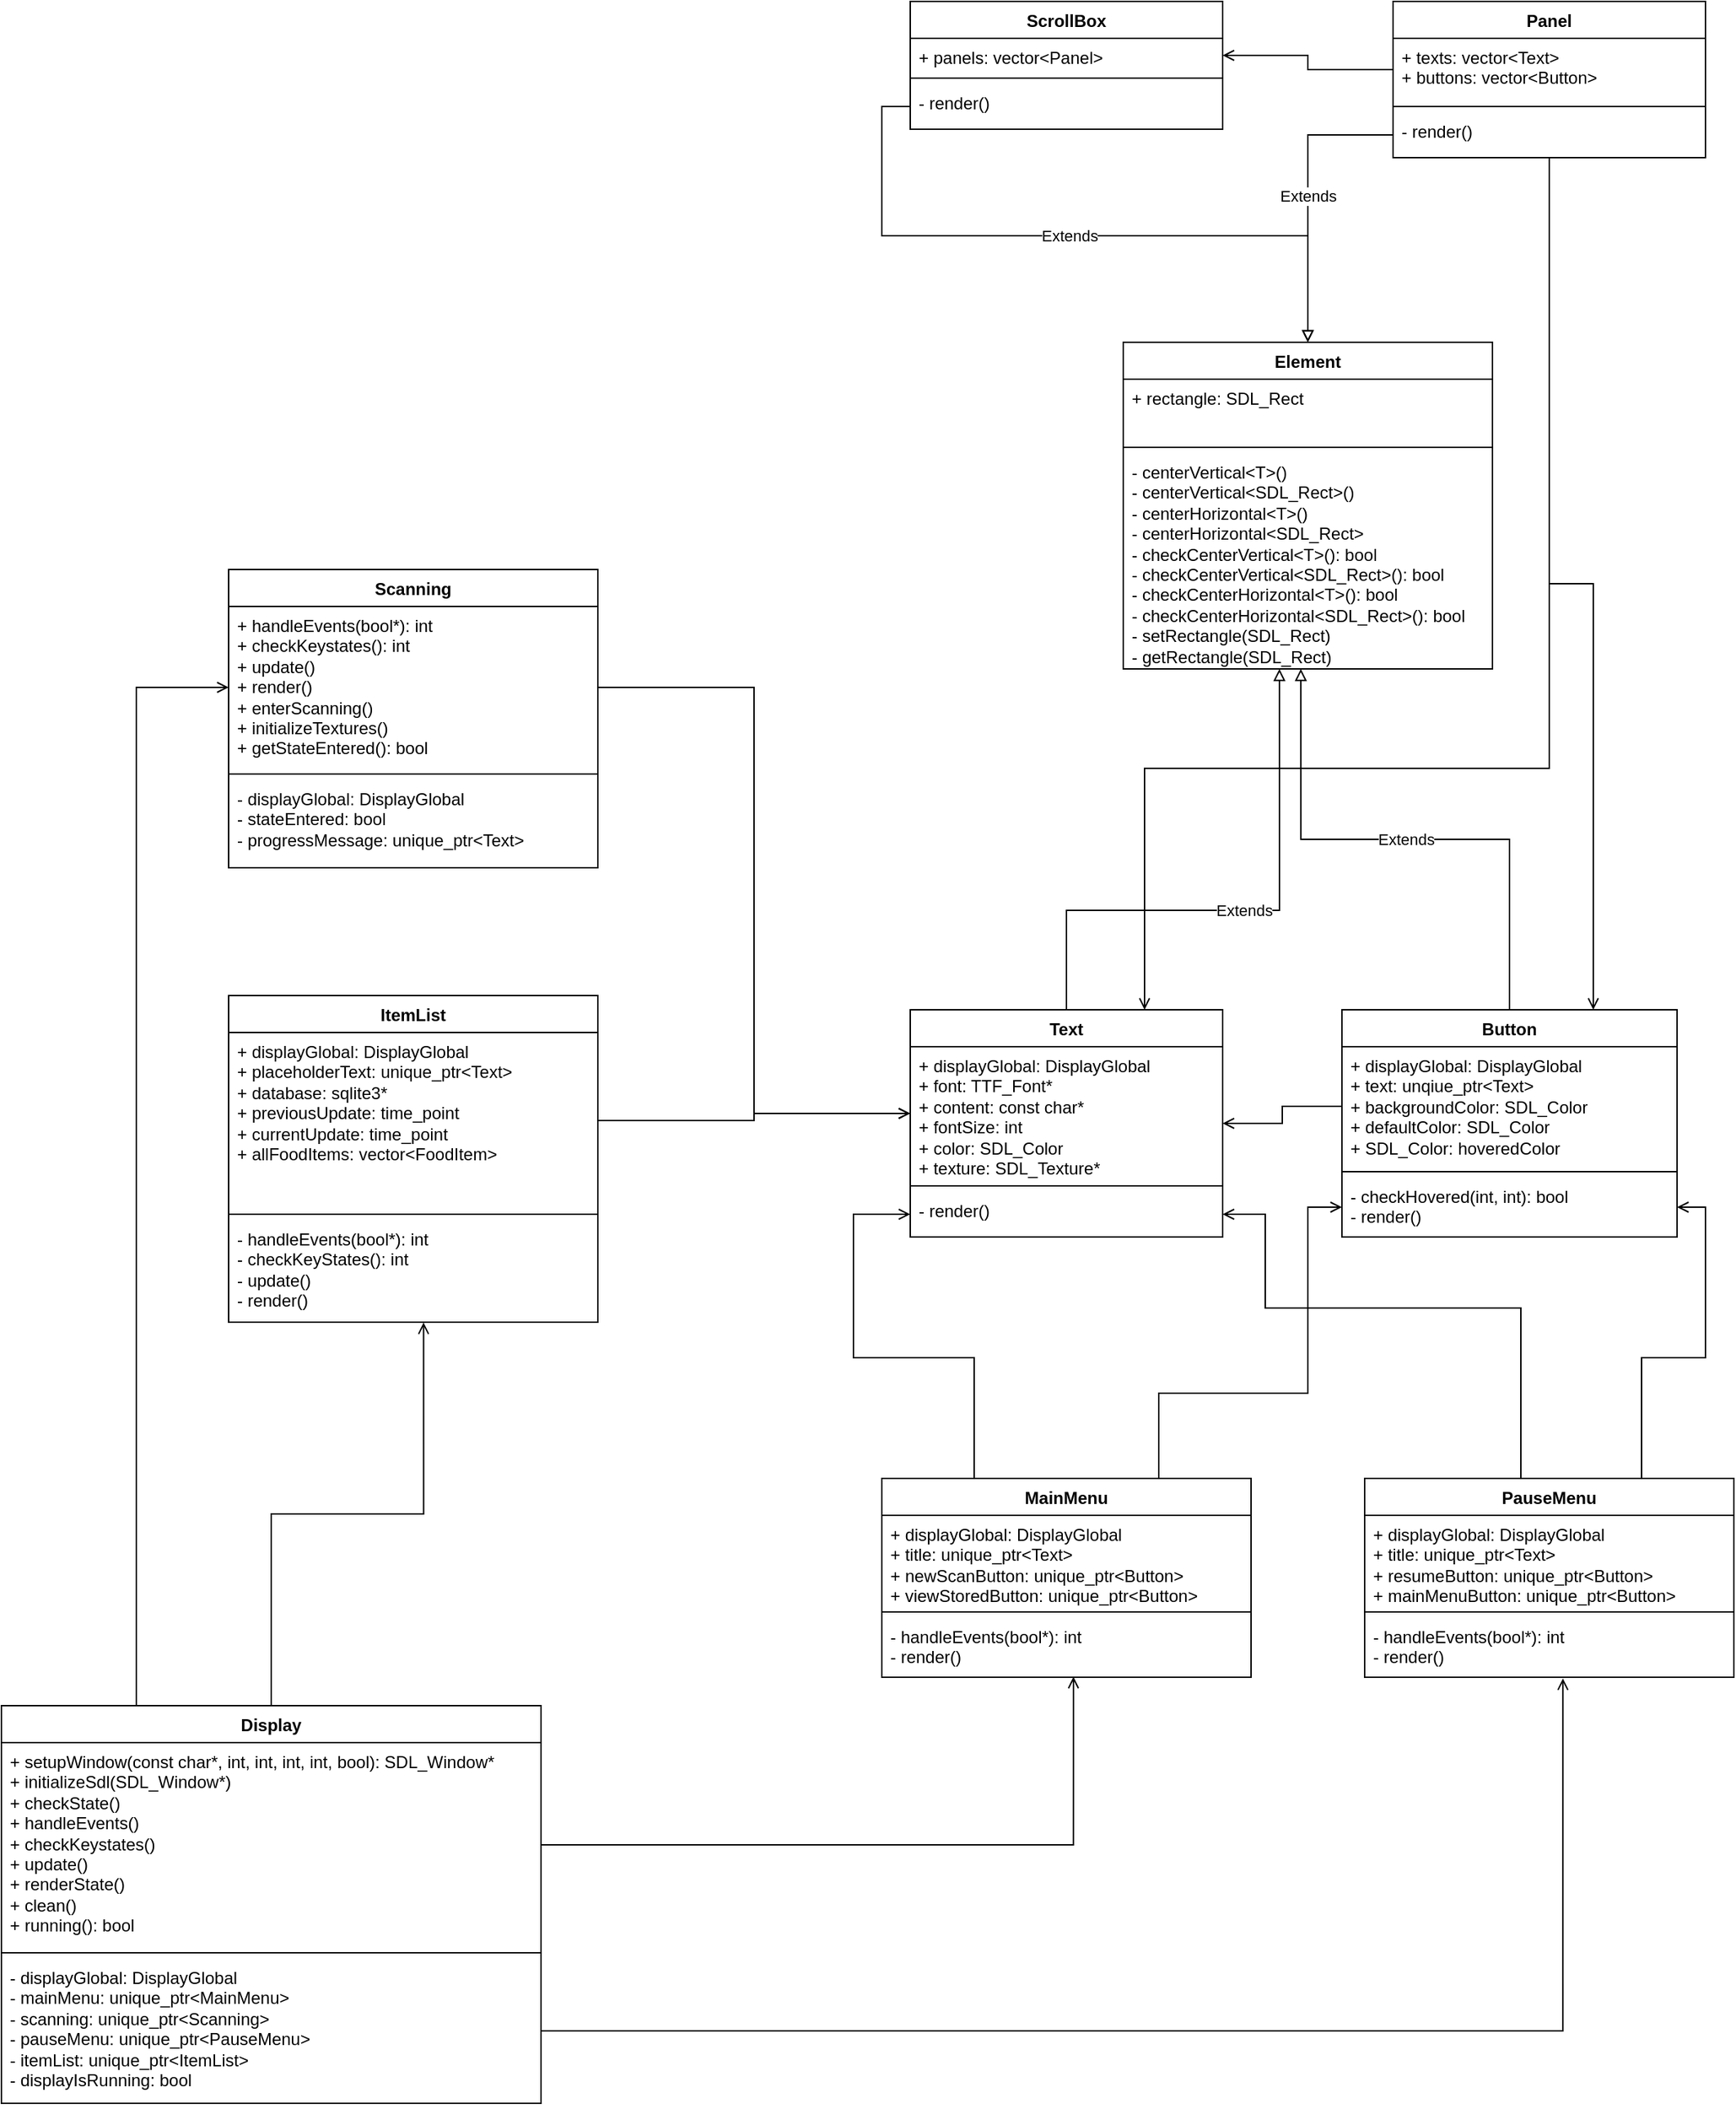 <mxfile version="26.0.10">
  <diagram id="C5RBs43oDa-KdzZeNtuy" name="Page-1">
    <mxGraphModel dx="2514" dy="2088" grid="1" gridSize="10" guides="1" tooltips="1" connect="1" arrows="1" fold="1" page="1" pageScale="1" pageWidth="827" pageHeight="1169" math="0" shadow="0">
      <root>
        <mxCell id="WIyWlLk6GJQsqaUBKTNV-0" />
        <mxCell id="WIyWlLk6GJQsqaUBKTNV-1" parent="WIyWlLk6GJQsqaUBKTNV-0" />
        <mxCell id="9cJeoDoXLfbDEEZ6jCeZ-1" value="Element" style="swimlane;fontStyle=1;align=center;verticalAlign=top;childLayout=stackLayout;horizontal=1;startSize=26;horizontalStack=0;resizeParent=1;resizeParentMax=0;resizeLast=0;collapsible=1;marginBottom=0;whiteSpace=wrap;html=1;" parent="WIyWlLk6GJQsqaUBKTNV-1" vertex="1">
          <mxGeometry x="260" y="-90" width="260" height="230" as="geometry" />
        </mxCell>
        <mxCell id="9cJeoDoXLfbDEEZ6jCeZ-2" value="&lt;div&gt;+ rectangle: SDL_Rect&lt;/div&gt;" style="text;strokeColor=none;fillColor=none;align=left;verticalAlign=top;spacingLeft=4;spacingRight=4;overflow=hidden;rotatable=0;points=[[0,0.5],[1,0.5]];portConstraint=eastwest;whiteSpace=wrap;html=1;" parent="9cJeoDoXLfbDEEZ6jCeZ-1" vertex="1">
          <mxGeometry y="26" width="260" height="44" as="geometry" />
        </mxCell>
        <mxCell id="9cJeoDoXLfbDEEZ6jCeZ-3" value="" style="line;strokeWidth=1;fillColor=none;align=left;verticalAlign=middle;spacingTop=-1;spacingLeft=3;spacingRight=3;rotatable=0;labelPosition=right;points=[];portConstraint=eastwest;strokeColor=inherit;" parent="9cJeoDoXLfbDEEZ6jCeZ-1" vertex="1">
          <mxGeometry y="70" width="260" height="8" as="geometry" />
        </mxCell>
        <mxCell id="9cJeoDoXLfbDEEZ6jCeZ-4" value="&lt;div&gt;- centerVertical&amp;lt;T&amp;gt;()&lt;/div&gt;&lt;div&gt;- centerVertical&amp;lt;SDL_Rect&amp;gt;()&lt;br&gt;&lt;/div&gt;&lt;div&gt;- centerHorizontal&amp;lt;T&amp;gt;()&lt;/div&gt;&lt;div&gt;- centerHorizontal&amp;lt;SDL_Rect&amp;gt;&lt;/div&gt;&lt;div&gt;&lt;div&gt;- checkCenterVertical&amp;lt;T&amp;gt;(): bool&lt;br&gt;&lt;/div&gt;&lt;div&gt;- checkCenterVertical&amp;lt;SDL_Rect&amp;gt;(): bool&lt;br&gt;&lt;/div&gt;&lt;div&gt;- checkCenterHorizontal&amp;lt;T&amp;gt;(): bool&lt;br&gt;&lt;/div&gt;&lt;div&gt;- checkCenterHorizontal&amp;lt;SDL_Rect&amp;gt;(): bool&lt;br&gt;&lt;/div&gt;&lt;/div&gt;&lt;div&gt;- setRectangle(SDL_Rect)&lt;/div&gt;&lt;div&gt;- getRectangle(SDL_Rect) &lt;br&gt;&lt;/div&gt;&lt;div&gt;&lt;br&gt;&lt;/div&gt;" style="text;strokeColor=none;fillColor=none;align=left;verticalAlign=top;spacingLeft=4;spacingRight=4;overflow=hidden;rotatable=0;points=[[0,0.5],[1,0.5]];portConstraint=eastwest;whiteSpace=wrap;html=1;" parent="9cJeoDoXLfbDEEZ6jCeZ-1" vertex="1">
          <mxGeometry y="78" width="260" height="152" as="geometry" />
        </mxCell>
        <mxCell id="9cJeoDoXLfbDEEZ6jCeZ-5" value="Text" style="swimlane;fontStyle=1;align=center;verticalAlign=top;childLayout=stackLayout;horizontal=1;startSize=26;horizontalStack=0;resizeParent=1;resizeParentMax=0;resizeLast=0;collapsible=1;marginBottom=0;whiteSpace=wrap;html=1;" parent="WIyWlLk6GJQsqaUBKTNV-1" vertex="1">
          <mxGeometry x="110" y="380" width="220" height="160" as="geometry" />
        </mxCell>
        <mxCell id="9cJeoDoXLfbDEEZ6jCeZ-6" value="&lt;div&gt;+ displayGlobal: DisplayGlobal&lt;br&gt;&lt;/div&gt;&lt;div&gt;+ font: TTF_Font*&lt;/div&gt;&lt;div&gt;+ content: const char*&lt;/div&gt;&lt;div&gt;+ fontSize: int&lt;/div&gt;&lt;div&gt;+ color: SDL_Color&lt;/div&gt;&lt;div&gt;+ texture: SDL_Texture*&lt;/div&gt;&lt;div&gt;&lt;br&gt;&lt;/div&gt;" style="text;strokeColor=none;fillColor=none;align=left;verticalAlign=top;spacingLeft=4;spacingRight=4;overflow=hidden;rotatable=0;points=[[0,0.5],[1,0.5]];portConstraint=eastwest;whiteSpace=wrap;html=1;" parent="9cJeoDoXLfbDEEZ6jCeZ-5" vertex="1">
          <mxGeometry y="26" width="220" height="94" as="geometry" />
        </mxCell>
        <mxCell id="9cJeoDoXLfbDEEZ6jCeZ-7" value="" style="line;strokeWidth=1;fillColor=none;align=left;verticalAlign=middle;spacingTop=-1;spacingLeft=3;spacingRight=3;rotatable=0;labelPosition=right;points=[];portConstraint=eastwest;strokeColor=inherit;" parent="9cJeoDoXLfbDEEZ6jCeZ-5" vertex="1">
          <mxGeometry y="120" width="220" height="8" as="geometry" />
        </mxCell>
        <mxCell id="9cJeoDoXLfbDEEZ6jCeZ-8" value="- render()" style="text;strokeColor=none;fillColor=none;align=left;verticalAlign=top;spacingLeft=4;spacingRight=4;overflow=hidden;rotatable=0;points=[[0,0.5],[1,0.5]];portConstraint=eastwest;whiteSpace=wrap;html=1;" parent="9cJeoDoXLfbDEEZ6jCeZ-5" vertex="1">
          <mxGeometry y="128" width="220" height="32" as="geometry" />
        </mxCell>
        <mxCell id="9cJeoDoXLfbDEEZ6jCeZ-13" value="Button" style="swimlane;fontStyle=1;align=center;verticalAlign=top;childLayout=stackLayout;horizontal=1;startSize=26;horizontalStack=0;resizeParent=1;resizeParentMax=0;resizeLast=0;collapsible=1;marginBottom=0;whiteSpace=wrap;html=1;" parent="WIyWlLk6GJQsqaUBKTNV-1" vertex="1">
          <mxGeometry x="414" y="380" width="236" height="160" as="geometry" />
        </mxCell>
        <mxCell id="9cJeoDoXLfbDEEZ6jCeZ-14" value="&lt;div&gt;+ displayGlobal: DisplayGlobal&lt;/div&gt;&lt;div&gt;+ text: unqiue_ptr&amp;lt;Text&amp;gt;&lt;/div&gt;&lt;div&gt;+ backgroundColor: SDL_Color&lt;/div&gt;&lt;div&gt;+ defaultColor: SDL_Color&lt;/div&gt;&lt;div&gt;+ SDL_Color: hoveredColor&lt;br&gt;&lt;/div&gt;" style="text;strokeColor=none;fillColor=none;align=left;verticalAlign=top;spacingLeft=4;spacingRight=4;overflow=hidden;rotatable=0;points=[[0,0.5],[1,0.5]];portConstraint=eastwest;whiteSpace=wrap;html=1;" parent="9cJeoDoXLfbDEEZ6jCeZ-13" vertex="1">
          <mxGeometry y="26" width="236" height="84" as="geometry" />
        </mxCell>
        <mxCell id="9cJeoDoXLfbDEEZ6jCeZ-15" value="" style="line;strokeWidth=1;fillColor=none;align=left;verticalAlign=middle;spacingTop=-1;spacingLeft=3;spacingRight=3;rotatable=0;labelPosition=right;points=[];portConstraint=eastwest;strokeColor=inherit;" parent="9cJeoDoXLfbDEEZ6jCeZ-13" vertex="1">
          <mxGeometry y="110" width="236" height="8" as="geometry" />
        </mxCell>
        <mxCell id="9cJeoDoXLfbDEEZ6jCeZ-16" value="&lt;div&gt;- checkHovered(int, int): bool&lt;/div&gt;&lt;div&gt;- render()&lt;br&gt;&lt;/div&gt;" style="text;strokeColor=none;fillColor=none;align=left;verticalAlign=top;spacingLeft=4;spacingRight=4;overflow=hidden;rotatable=0;points=[[0,0.5],[1,0.5]];portConstraint=eastwest;whiteSpace=wrap;html=1;" parent="9cJeoDoXLfbDEEZ6jCeZ-13" vertex="1">
          <mxGeometry y="118" width="236" height="42" as="geometry" />
        </mxCell>
        <mxCell id="GMR2QPrFjK9Ofn-HSKy0-19" style="edgeStyle=orthogonalEdgeStyle;rounded=0;orthogonalLoop=1;jettySize=auto;html=1;exitX=0.25;exitY=0;exitDx=0;exitDy=0;entryX=0;entryY=0.5;entryDx=0;entryDy=0;endArrow=open;endFill=0;" edge="1" parent="WIyWlLk6GJQsqaUBKTNV-1" source="9cJeoDoXLfbDEEZ6jCeZ-27" target="9cJeoDoXLfbDEEZ6jCeZ-8">
          <mxGeometry relative="1" as="geometry" />
        </mxCell>
        <mxCell id="GMR2QPrFjK9Ofn-HSKy0-20" style="edgeStyle=orthogonalEdgeStyle;rounded=0;orthogonalLoop=1;jettySize=auto;html=1;exitX=0.75;exitY=0;exitDx=0;exitDy=0;entryX=0;entryY=0.5;entryDx=0;entryDy=0;endArrow=open;endFill=0;" edge="1" parent="WIyWlLk6GJQsqaUBKTNV-1" source="9cJeoDoXLfbDEEZ6jCeZ-27" target="9cJeoDoXLfbDEEZ6jCeZ-16">
          <mxGeometry relative="1" as="geometry">
            <Array as="points">
              <mxPoint x="285" y="650" />
              <mxPoint x="390" y="650" />
              <mxPoint x="390" y="519" />
            </Array>
          </mxGeometry>
        </mxCell>
        <mxCell id="9cJeoDoXLfbDEEZ6jCeZ-27" value="MainMenu" style="swimlane;fontStyle=1;align=center;verticalAlign=top;childLayout=stackLayout;horizontal=1;startSize=26;horizontalStack=0;resizeParent=1;resizeParentMax=0;resizeLast=0;collapsible=1;marginBottom=0;whiteSpace=wrap;html=1;" parent="WIyWlLk6GJQsqaUBKTNV-1" vertex="1">
          <mxGeometry x="90" y="710" width="260" height="140" as="geometry" />
        </mxCell>
        <mxCell id="9cJeoDoXLfbDEEZ6jCeZ-28" value="&lt;div&gt;+ displayGlobal: DisplayGlobal&lt;/div&gt;&lt;div&gt;+ title: unique_ptr&amp;lt;Text&amp;gt;&lt;/div&gt;&lt;div&gt;+ newScanButton: unique_ptr&amp;lt;Button&amp;gt;&lt;/div&gt;&lt;div&gt;+ viewStoredButton: unique_ptr&amp;lt;Button&amp;gt;&lt;br&gt;&lt;/div&gt;" style="text;strokeColor=none;fillColor=none;align=left;verticalAlign=top;spacingLeft=4;spacingRight=4;overflow=hidden;rotatable=0;points=[[0,0.5],[1,0.5]];portConstraint=eastwest;whiteSpace=wrap;html=1;" parent="9cJeoDoXLfbDEEZ6jCeZ-27" vertex="1">
          <mxGeometry y="26" width="260" height="64" as="geometry" />
        </mxCell>
        <mxCell id="9cJeoDoXLfbDEEZ6jCeZ-29" value="" style="line;strokeWidth=1;fillColor=none;align=left;verticalAlign=middle;spacingTop=-1;spacingLeft=3;spacingRight=3;rotatable=0;labelPosition=right;points=[];portConstraint=eastwest;strokeColor=inherit;" parent="9cJeoDoXLfbDEEZ6jCeZ-27" vertex="1">
          <mxGeometry y="90" width="260" height="8" as="geometry" />
        </mxCell>
        <mxCell id="9cJeoDoXLfbDEEZ6jCeZ-30" value="&lt;div&gt;- handleEvents(bool*): int&lt;/div&gt;&lt;div&gt;- render()&lt;br&gt;&lt;/div&gt;&lt;div&gt;&lt;br&gt;&lt;/div&gt;&lt;div&gt;&lt;br&gt;&lt;/div&gt;" style="text;strokeColor=none;fillColor=none;align=left;verticalAlign=top;spacingLeft=4;spacingRight=4;overflow=hidden;rotatable=0;points=[[0,0.5],[1,0.5]];portConstraint=eastwest;whiteSpace=wrap;html=1;" parent="9cJeoDoXLfbDEEZ6jCeZ-27" vertex="1">
          <mxGeometry y="98" width="260" height="42" as="geometry" />
        </mxCell>
        <mxCell id="GMR2QPrFjK9Ofn-HSKy0-14" style="edgeStyle=orthogonalEdgeStyle;rounded=0;orthogonalLoop=1;jettySize=auto;html=1;exitX=0.5;exitY=0;exitDx=0;exitDy=0;entryX=1;entryY=0.5;entryDx=0;entryDy=0;endArrow=open;endFill=0;" edge="1" parent="WIyWlLk6GJQsqaUBKTNV-1" source="9cJeoDoXLfbDEEZ6jCeZ-32" target="9cJeoDoXLfbDEEZ6jCeZ-8">
          <mxGeometry relative="1" as="geometry">
            <Array as="points">
              <mxPoint x="540" y="710" />
              <mxPoint x="540" y="590" />
              <mxPoint x="360" y="590" />
              <mxPoint x="360" y="524" />
            </Array>
          </mxGeometry>
        </mxCell>
        <mxCell id="GMR2QPrFjK9Ofn-HSKy0-18" style="edgeStyle=orthogonalEdgeStyle;rounded=0;orthogonalLoop=1;jettySize=auto;html=1;exitX=0.75;exitY=0;exitDx=0;exitDy=0;entryX=1;entryY=0.5;entryDx=0;entryDy=0;endArrow=open;endFill=0;" edge="1" parent="WIyWlLk6GJQsqaUBKTNV-1" source="9cJeoDoXLfbDEEZ6jCeZ-32" target="9cJeoDoXLfbDEEZ6jCeZ-16">
          <mxGeometry relative="1" as="geometry" />
        </mxCell>
        <mxCell id="9cJeoDoXLfbDEEZ6jCeZ-32" value="PauseMenu" style="swimlane;fontStyle=1;align=center;verticalAlign=top;childLayout=stackLayout;horizontal=1;startSize=26;horizontalStack=0;resizeParent=1;resizeParentMax=0;resizeLast=0;collapsible=1;marginBottom=0;whiteSpace=wrap;html=1;" parent="WIyWlLk6GJQsqaUBKTNV-1" vertex="1">
          <mxGeometry x="430" y="710" width="260" height="140" as="geometry" />
        </mxCell>
        <mxCell id="9cJeoDoXLfbDEEZ6jCeZ-33" value="&lt;div&gt;+ displayGlobal: DisplayGlobal&lt;/div&gt;&lt;div&gt;+ title: unique_ptr&amp;lt;Text&amp;gt;&lt;/div&gt;&lt;div&gt;+ resumeButton: unique_ptr&amp;lt;Button&amp;gt;&lt;/div&gt;&lt;div&gt;+ mainMenuButton: unique_ptr&amp;lt;Button&amp;gt;&lt;br&gt;&lt;/div&gt;" style="text;strokeColor=none;fillColor=none;align=left;verticalAlign=top;spacingLeft=4;spacingRight=4;overflow=hidden;rotatable=0;points=[[0,0.5],[1,0.5]];portConstraint=eastwest;whiteSpace=wrap;html=1;" parent="9cJeoDoXLfbDEEZ6jCeZ-32" vertex="1">
          <mxGeometry y="26" width="260" height="64" as="geometry" />
        </mxCell>
        <mxCell id="9cJeoDoXLfbDEEZ6jCeZ-34" value="" style="line;strokeWidth=1;fillColor=none;align=left;verticalAlign=middle;spacingTop=-1;spacingLeft=3;spacingRight=3;rotatable=0;labelPosition=right;points=[];portConstraint=eastwest;strokeColor=inherit;" parent="9cJeoDoXLfbDEEZ6jCeZ-32" vertex="1">
          <mxGeometry y="90" width="260" height="8" as="geometry" />
        </mxCell>
        <mxCell id="9cJeoDoXLfbDEEZ6jCeZ-35" value="&lt;div&gt;- handleEvents(bool*): int&lt;/div&gt;&lt;div&gt;- render()&lt;br&gt;&lt;/div&gt;&lt;div&gt;&lt;br&gt;&lt;/div&gt;&lt;div&gt;&lt;br&gt;&lt;/div&gt;" style="text;strokeColor=none;fillColor=none;align=left;verticalAlign=top;spacingLeft=4;spacingRight=4;overflow=hidden;rotatable=0;points=[[0,0.5],[1,0.5]];portConstraint=eastwest;whiteSpace=wrap;html=1;" parent="9cJeoDoXLfbDEEZ6jCeZ-32" vertex="1">
          <mxGeometry y="98" width="260" height="42" as="geometry" />
        </mxCell>
        <mxCell id="9cJeoDoXLfbDEEZ6jCeZ-39" style="edgeStyle=orthogonalEdgeStyle;rounded=0;orthogonalLoop=1;jettySize=auto;html=1;exitX=0;exitY=0.5;exitDx=0;exitDy=0;entryX=1;entryY=0.5;entryDx=0;entryDy=0;endArrow=open;endFill=0;" parent="WIyWlLk6GJQsqaUBKTNV-1" source="9cJeoDoXLfbDEEZ6jCeZ-14" target="9cJeoDoXLfbDEEZ6jCeZ-5" edge="1">
          <mxGeometry relative="1" as="geometry" />
        </mxCell>
        <mxCell id="9cJeoDoXLfbDEEZ6jCeZ-40" value="Extends" style="edgeStyle=orthogonalEdgeStyle;rounded=0;orthogonalLoop=1;jettySize=auto;html=1;exitX=0.5;exitY=0;exitDx=0;exitDy=0;entryX=0.481;entryY=1;entryDx=0;entryDy=0;entryPerimeter=0;endArrow=block;endFill=0;" parent="WIyWlLk6GJQsqaUBKTNV-1" source="9cJeoDoXLfbDEEZ6jCeZ-13" target="9cJeoDoXLfbDEEZ6jCeZ-4" edge="1">
          <mxGeometry relative="1" as="geometry" />
        </mxCell>
        <mxCell id="9cJeoDoXLfbDEEZ6jCeZ-41" value="Extends" style="edgeStyle=orthogonalEdgeStyle;rounded=0;orthogonalLoop=1;jettySize=auto;html=1;exitX=0.5;exitY=0;exitDx=0;exitDy=0;entryX=0.423;entryY=1;entryDx=0;entryDy=0;entryPerimeter=0;endArrow=block;endFill=0;" parent="WIyWlLk6GJQsqaUBKTNV-1" source="9cJeoDoXLfbDEEZ6jCeZ-5" target="9cJeoDoXLfbDEEZ6jCeZ-4" edge="1">
          <mxGeometry relative="1" as="geometry">
            <Array as="points">
              <mxPoint x="220" y="310" />
              <mxPoint x="370" y="310" />
            </Array>
          </mxGeometry>
        </mxCell>
        <mxCell id="9cJeoDoXLfbDEEZ6jCeZ-47" style="edgeStyle=orthogonalEdgeStyle;rounded=0;orthogonalLoop=1;jettySize=auto;html=1;exitX=1;exitY=0.5;exitDx=0;exitDy=0;entryX=0;entryY=0.5;entryDx=0;entryDy=0;endArrow=open;endFill=0;" parent="WIyWlLk6GJQsqaUBKTNV-1" source="9cJeoDoXLfbDEEZ6jCeZ-43" target="9cJeoDoXLfbDEEZ6jCeZ-6" edge="1">
          <mxGeometry relative="1" as="geometry" />
        </mxCell>
        <mxCell id="9cJeoDoXLfbDEEZ6jCeZ-42" value="ItemList" style="swimlane;fontStyle=1;align=center;verticalAlign=top;childLayout=stackLayout;horizontal=1;startSize=26;horizontalStack=0;resizeParent=1;resizeParentMax=0;resizeLast=0;collapsible=1;marginBottom=0;whiteSpace=wrap;html=1;" parent="WIyWlLk6GJQsqaUBKTNV-1" vertex="1">
          <mxGeometry x="-370" y="370" width="260" height="230" as="geometry" />
        </mxCell>
        <mxCell id="9cJeoDoXLfbDEEZ6jCeZ-43" value="&lt;div&gt;+ displayGlobal: DisplayGlobal&lt;/div&gt;&lt;div&gt;+ placeholderText: unique_ptr&amp;lt;Text&amp;gt;&lt;/div&gt;&lt;div&gt;+ database: sqlite3*&lt;/div&gt;&lt;div&gt;+ previousUpdate: time_point&lt;/div&gt;&lt;div&gt;+ currentUpdate: time_point&lt;/div&gt;+ allFoodItems: vector&amp;lt;FoodItem&amp;gt;" style="text;strokeColor=none;fillColor=none;align=left;verticalAlign=top;spacingLeft=4;spacingRight=4;overflow=hidden;rotatable=0;points=[[0,0.5],[1,0.5]];portConstraint=eastwest;whiteSpace=wrap;html=1;" parent="9cJeoDoXLfbDEEZ6jCeZ-42" vertex="1">
          <mxGeometry y="26" width="260" height="124" as="geometry" />
        </mxCell>
        <mxCell id="9cJeoDoXLfbDEEZ6jCeZ-44" value="" style="line;strokeWidth=1;fillColor=none;align=left;verticalAlign=middle;spacingTop=-1;spacingLeft=3;spacingRight=3;rotatable=0;labelPosition=right;points=[];portConstraint=eastwest;strokeColor=inherit;" parent="9cJeoDoXLfbDEEZ6jCeZ-42" vertex="1">
          <mxGeometry y="150" width="260" height="8" as="geometry" />
        </mxCell>
        <mxCell id="9cJeoDoXLfbDEEZ6jCeZ-45" value="&lt;div&gt;- handleEvents(bool*): int&lt;/div&gt;&lt;div&gt;- checkKeyStates(): int&lt;/div&gt;&lt;div&gt;- update()&lt;br&gt;&lt;/div&gt;&lt;div&gt;- render()&lt;br&gt;&lt;/div&gt;&lt;div&gt;&lt;br&gt;&lt;/div&gt;&lt;div&gt;&lt;br&gt;&lt;/div&gt;" style="text;strokeColor=none;fillColor=none;align=left;verticalAlign=top;spacingLeft=4;spacingRight=4;overflow=hidden;rotatable=0;points=[[0,0.5],[1,0.5]];portConstraint=eastwest;whiteSpace=wrap;html=1;" parent="9cJeoDoXLfbDEEZ6jCeZ-42" vertex="1">
          <mxGeometry y="158" width="260" height="72" as="geometry" />
        </mxCell>
        <mxCell id="fOrLN-u9jePN4GgmKDt4-8" style="edgeStyle=orthogonalEdgeStyle;rounded=0;orthogonalLoop=1;jettySize=auto;html=1;exitX=0;exitY=0.5;exitDx=0;exitDy=0;entryX=1;entryY=0.5;entryDx=0;entryDy=0;endArrow=open;endFill=0;" parent="WIyWlLk6GJQsqaUBKTNV-1" source="fOrLN-u9jePN4GgmKDt4-1" target="fOrLN-u9jePN4GgmKDt4-5" edge="1">
          <mxGeometry relative="1" as="geometry" />
        </mxCell>
        <mxCell id="GMR2QPrFjK9Ofn-HSKy0-10" style="edgeStyle=orthogonalEdgeStyle;rounded=0;orthogonalLoop=1;jettySize=auto;html=1;entryX=0.75;entryY=0;entryDx=0;entryDy=0;endArrow=open;endFill=0;" edge="1" parent="WIyWlLk6GJQsqaUBKTNV-1" source="fOrLN-u9jePN4GgmKDt4-0" target="9cJeoDoXLfbDEEZ6jCeZ-13">
          <mxGeometry relative="1" as="geometry" />
        </mxCell>
        <mxCell id="GMR2QPrFjK9Ofn-HSKy0-11" style="edgeStyle=orthogonalEdgeStyle;rounded=0;orthogonalLoop=1;jettySize=auto;html=1;entryX=0.75;entryY=0;entryDx=0;entryDy=0;endArrow=open;endFill=0;" edge="1" parent="WIyWlLk6GJQsqaUBKTNV-1" source="fOrLN-u9jePN4GgmKDt4-0" target="9cJeoDoXLfbDEEZ6jCeZ-5">
          <mxGeometry relative="1" as="geometry">
            <Array as="points">
              <mxPoint x="560" y="210" />
              <mxPoint x="275" y="210" />
            </Array>
          </mxGeometry>
        </mxCell>
        <mxCell id="fOrLN-u9jePN4GgmKDt4-0" value="Panel" style="swimlane;fontStyle=1;align=center;verticalAlign=top;childLayout=stackLayout;horizontal=1;startSize=26;horizontalStack=0;resizeParent=1;resizeParentMax=0;resizeLast=0;collapsible=1;marginBottom=0;whiteSpace=wrap;html=1;" parent="WIyWlLk6GJQsqaUBKTNV-1" vertex="1">
          <mxGeometry x="450" y="-330" width="220" height="110" as="geometry" />
        </mxCell>
        <mxCell id="fOrLN-u9jePN4GgmKDt4-1" value="&lt;div&gt;+ texts: vector&amp;lt;Text&amp;gt;&lt;/div&gt;&lt;div&gt;+ buttons: vector&amp;lt;Button&amp;gt;&lt;br&gt;&lt;/div&gt;" style="text;strokeColor=none;fillColor=none;align=left;verticalAlign=top;spacingLeft=4;spacingRight=4;overflow=hidden;rotatable=0;points=[[0,0.5],[1,0.5]];portConstraint=eastwest;whiteSpace=wrap;html=1;" parent="fOrLN-u9jePN4GgmKDt4-0" vertex="1">
          <mxGeometry y="26" width="220" height="44" as="geometry" />
        </mxCell>
        <mxCell id="fOrLN-u9jePN4GgmKDt4-2" value="" style="line;strokeWidth=1;fillColor=none;align=left;verticalAlign=middle;spacingTop=-1;spacingLeft=3;spacingRight=3;rotatable=0;labelPosition=right;points=[];portConstraint=eastwest;strokeColor=inherit;" parent="fOrLN-u9jePN4GgmKDt4-0" vertex="1">
          <mxGeometry y="70" width="220" height="8" as="geometry" />
        </mxCell>
        <mxCell id="fOrLN-u9jePN4GgmKDt4-3" value="- render()" style="text;strokeColor=none;fillColor=none;align=left;verticalAlign=top;spacingLeft=4;spacingRight=4;overflow=hidden;rotatable=0;points=[[0,0.5],[1,0.5]];portConstraint=eastwest;whiteSpace=wrap;html=1;" parent="fOrLN-u9jePN4GgmKDt4-0" vertex="1">
          <mxGeometry y="78" width="220" height="32" as="geometry" />
        </mxCell>
        <mxCell id="fOrLN-u9jePN4GgmKDt4-4" value="ScrollBox" style="swimlane;fontStyle=1;align=center;verticalAlign=top;childLayout=stackLayout;horizontal=1;startSize=26;horizontalStack=0;resizeParent=1;resizeParentMax=0;resizeLast=0;collapsible=1;marginBottom=0;whiteSpace=wrap;html=1;" parent="WIyWlLk6GJQsqaUBKTNV-1" vertex="1">
          <mxGeometry x="110" y="-330" width="220" height="90" as="geometry" />
        </mxCell>
        <mxCell id="fOrLN-u9jePN4GgmKDt4-5" value="+ panels: vector&amp;lt;Panel&amp;gt;" style="text;strokeColor=none;fillColor=none;align=left;verticalAlign=top;spacingLeft=4;spacingRight=4;overflow=hidden;rotatable=0;points=[[0,0.5],[1,0.5]];portConstraint=eastwest;whiteSpace=wrap;html=1;" parent="fOrLN-u9jePN4GgmKDt4-4" vertex="1">
          <mxGeometry y="26" width="220" height="24" as="geometry" />
        </mxCell>
        <mxCell id="fOrLN-u9jePN4GgmKDt4-6" value="" style="line;strokeWidth=1;fillColor=none;align=left;verticalAlign=middle;spacingTop=-1;spacingLeft=3;spacingRight=3;rotatable=0;labelPosition=right;points=[];portConstraint=eastwest;strokeColor=inherit;" parent="fOrLN-u9jePN4GgmKDt4-4" vertex="1">
          <mxGeometry y="50" width="220" height="8" as="geometry" />
        </mxCell>
        <mxCell id="fOrLN-u9jePN4GgmKDt4-7" value="- render()" style="text;strokeColor=none;fillColor=none;align=left;verticalAlign=top;spacingLeft=4;spacingRight=4;overflow=hidden;rotatable=0;points=[[0,0.5],[1,0.5]];portConstraint=eastwest;whiteSpace=wrap;html=1;" parent="fOrLN-u9jePN4GgmKDt4-4" vertex="1">
          <mxGeometry y="58" width="220" height="32" as="geometry" />
        </mxCell>
        <mxCell id="fOrLN-u9jePN4GgmKDt4-9" value="Extends" style="edgeStyle=orthogonalEdgeStyle;rounded=0;orthogonalLoop=1;jettySize=auto;html=1;exitX=0;exitY=0.5;exitDx=0;exitDy=0;entryX=0.5;entryY=0;entryDx=0;entryDy=0;endArrow=block;endFill=0;" parent="WIyWlLk6GJQsqaUBKTNV-1" source="fOrLN-u9jePN4GgmKDt4-7" target="9cJeoDoXLfbDEEZ6jCeZ-1" edge="1">
          <mxGeometry relative="1" as="geometry" />
        </mxCell>
        <mxCell id="fOrLN-u9jePN4GgmKDt4-10" value="&lt;div&gt;Extends&lt;/div&gt;" style="edgeStyle=orthogonalEdgeStyle;rounded=0;orthogonalLoop=1;jettySize=auto;html=1;exitX=0;exitY=0.5;exitDx=0;exitDy=0;entryX=0.5;entryY=0;entryDx=0;entryDy=0;endArrow=block;endFill=0;" parent="WIyWlLk6GJQsqaUBKTNV-1" source="fOrLN-u9jePN4GgmKDt4-3" target="9cJeoDoXLfbDEEZ6jCeZ-1" edge="1">
          <mxGeometry relative="1" as="geometry" />
        </mxCell>
        <mxCell id="GMR2QPrFjK9Ofn-HSKy0-0" value="Scanning" style="swimlane;fontStyle=1;align=center;verticalAlign=top;childLayout=stackLayout;horizontal=1;startSize=26;horizontalStack=0;resizeParent=1;resizeParentMax=0;resizeLast=0;collapsible=1;marginBottom=0;whiteSpace=wrap;html=1;" vertex="1" parent="WIyWlLk6GJQsqaUBKTNV-1">
          <mxGeometry x="-370" y="70" width="260" height="210" as="geometry" />
        </mxCell>
        <mxCell id="GMR2QPrFjK9Ofn-HSKy0-1" value="&lt;div&gt;+ handleEvents(bool*): int&lt;/div&gt;&lt;div&gt;+ checkKeystates(): int&lt;/div&gt;&lt;div&gt;+ update()&lt;/div&gt;&lt;div&gt;+ render()&lt;/div&gt;&lt;div&gt;+ enterScanning()&lt;br&gt;&lt;/div&gt;&lt;div&gt;+ initializeTextures()&lt;/div&gt;&lt;div&gt;+ getStateEntered(): bool&lt;br&gt;&lt;/div&gt;" style="text;strokeColor=none;fillColor=none;align=left;verticalAlign=top;spacingLeft=4;spacingRight=4;overflow=hidden;rotatable=0;points=[[0,0.5],[1,0.5]];portConstraint=eastwest;whiteSpace=wrap;html=1;" vertex="1" parent="GMR2QPrFjK9Ofn-HSKy0-0">
          <mxGeometry y="26" width="260" height="114" as="geometry" />
        </mxCell>
        <mxCell id="GMR2QPrFjK9Ofn-HSKy0-2" value="" style="line;strokeWidth=1;fillColor=none;align=left;verticalAlign=middle;spacingTop=-1;spacingLeft=3;spacingRight=3;rotatable=0;labelPosition=right;points=[];portConstraint=eastwest;strokeColor=inherit;" vertex="1" parent="GMR2QPrFjK9Ofn-HSKy0-0">
          <mxGeometry y="140" width="260" height="8" as="geometry" />
        </mxCell>
        <mxCell id="GMR2QPrFjK9Ofn-HSKy0-3" value="&lt;div&gt;- displayGlobal: DisplayGlobal&lt;/div&gt;&lt;div&gt;- stateEntered: bool&lt;/div&gt;&lt;div&gt;- progressMessage: unique_ptr&amp;lt;Text&amp;gt;&lt;br&gt;&lt;/div&gt;" style="text;strokeColor=none;fillColor=none;align=left;verticalAlign=top;spacingLeft=4;spacingRight=4;overflow=hidden;rotatable=0;points=[[0,0.5],[1,0.5]];portConstraint=eastwest;whiteSpace=wrap;html=1;" vertex="1" parent="GMR2QPrFjK9Ofn-HSKy0-0">
          <mxGeometry y="148" width="260" height="62" as="geometry" />
        </mxCell>
        <mxCell id="GMR2QPrFjK9Ofn-HSKy0-4" value="&amp;nbsp;" style="text;whiteSpace=wrap;html=1;" vertex="1" parent="WIyWlLk6GJQsqaUBKTNV-1">
          <mxGeometry x="480" y="-130" width="40" height="40" as="geometry" />
        </mxCell>
        <mxCell id="GMR2QPrFjK9Ofn-HSKy0-12" style="edgeStyle=orthogonalEdgeStyle;rounded=0;orthogonalLoop=1;jettySize=auto;html=1;exitX=1;exitY=0.5;exitDx=0;exitDy=0;entryX=0;entryY=0.5;entryDx=0;entryDy=0;endArrow=open;endFill=0;" edge="1" parent="WIyWlLk6GJQsqaUBKTNV-1" source="GMR2QPrFjK9Ofn-HSKy0-1" target="9cJeoDoXLfbDEEZ6jCeZ-6">
          <mxGeometry relative="1" as="geometry" />
        </mxCell>
        <mxCell id="GMR2QPrFjK9Ofn-HSKy0-29" style="edgeStyle=orthogonalEdgeStyle;rounded=0;orthogonalLoop=1;jettySize=auto;html=1;exitX=0.25;exitY=0;exitDx=0;exitDy=0;entryX=0;entryY=0.5;entryDx=0;entryDy=0;endArrow=open;endFill=0;" edge="1" parent="WIyWlLk6GJQsqaUBKTNV-1" source="GMR2QPrFjK9Ofn-HSKy0-21" target="GMR2QPrFjK9Ofn-HSKy0-1">
          <mxGeometry relative="1" as="geometry" />
        </mxCell>
        <mxCell id="GMR2QPrFjK9Ofn-HSKy0-21" value="Display" style="swimlane;fontStyle=1;align=center;verticalAlign=top;childLayout=stackLayout;horizontal=1;startSize=26;horizontalStack=0;resizeParent=1;resizeParentMax=0;resizeLast=0;collapsible=1;marginBottom=0;whiteSpace=wrap;html=1;" vertex="1" parent="WIyWlLk6GJQsqaUBKTNV-1">
          <mxGeometry x="-530" y="870" width="380" height="280" as="geometry" />
        </mxCell>
        <mxCell id="GMR2QPrFjK9Ofn-HSKy0-22" value="&lt;div&gt;+ setupWindow(const char*, int, int, int, int, bool): SDL_Window*&lt;/div&gt;&lt;div&gt;+ initializeSdl(SDL_Window*)&lt;/div&gt;&lt;div&gt;+ checkState()&lt;/div&gt;&lt;div&gt;+ handleEvents()&lt;/div&gt;&lt;div&gt;+ checkKeystates()&lt;/div&gt;&lt;div&gt;+ update()&lt;/div&gt;&lt;div&gt;+ renderState()&lt;br&gt;&lt;/div&gt;&lt;div&gt;+ clean()&lt;/div&gt;&lt;div&gt;+ running(): bool&lt;br&gt;&lt;/div&gt;" style="text;strokeColor=none;fillColor=none;align=left;verticalAlign=top;spacingLeft=4;spacingRight=4;overflow=hidden;rotatable=0;points=[[0,0.5],[1,0.5]];portConstraint=eastwest;whiteSpace=wrap;html=1;" vertex="1" parent="GMR2QPrFjK9Ofn-HSKy0-21">
          <mxGeometry y="26" width="380" height="144" as="geometry" />
        </mxCell>
        <mxCell id="GMR2QPrFjK9Ofn-HSKy0-23" value="" style="line;strokeWidth=1;fillColor=none;align=left;verticalAlign=middle;spacingTop=-1;spacingLeft=3;spacingRight=3;rotatable=0;labelPosition=right;points=[];portConstraint=eastwest;strokeColor=inherit;" vertex="1" parent="GMR2QPrFjK9Ofn-HSKy0-21">
          <mxGeometry y="170" width="380" height="8" as="geometry" />
        </mxCell>
        <mxCell id="GMR2QPrFjK9Ofn-HSKy0-24" value="&lt;div&gt;- displayGlobal: DisplayGlobal&lt;/div&gt;&lt;div&gt;- mainMenu: unique_ptr&amp;lt;MainMenu&amp;gt;&lt;/div&gt;&lt;div&gt;- scanning: unique_ptr&amp;lt;Scanning&amp;gt;&lt;/div&gt;&lt;div&gt;- pauseMenu: unique_ptr&amp;lt;PauseMenu&amp;gt;&lt;br&gt;&lt;/div&gt;&lt;div&gt;- itemList: unique_ptr&amp;lt;ItemList&amp;gt;&lt;/div&gt;&lt;div&gt;- displayIsRunning: bool&lt;br&gt;&lt;/div&gt;" style="text;strokeColor=none;fillColor=none;align=left;verticalAlign=top;spacingLeft=4;spacingRight=4;overflow=hidden;rotatable=0;points=[[0,0.5],[1,0.5]];portConstraint=eastwest;whiteSpace=wrap;html=1;" vertex="1" parent="GMR2QPrFjK9Ofn-HSKy0-21">
          <mxGeometry y="178" width="380" height="102" as="geometry" />
        </mxCell>
        <mxCell id="GMR2QPrFjK9Ofn-HSKy0-25" style="edgeStyle=orthogonalEdgeStyle;rounded=0;orthogonalLoop=1;jettySize=auto;html=1;exitX=1;exitY=0.5;exitDx=0;exitDy=0;entryX=0.519;entryY=0.992;entryDx=0;entryDy=0;entryPerimeter=0;endArrow=open;endFill=0;" edge="1" parent="WIyWlLk6GJQsqaUBKTNV-1" source="GMR2QPrFjK9Ofn-HSKy0-22" target="9cJeoDoXLfbDEEZ6jCeZ-30">
          <mxGeometry relative="1" as="geometry" />
        </mxCell>
        <mxCell id="GMR2QPrFjK9Ofn-HSKy0-27" style="edgeStyle=orthogonalEdgeStyle;rounded=0;orthogonalLoop=1;jettySize=auto;html=1;exitX=1;exitY=0.5;exitDx=0;exitDy=0;entryX=0.537;entryY=1.02;entryDx=0;entryDy=0;entryPerimeter=0;endArrow=open;endFill=0;" edge="1" parent="WIyWlLk6GJQsqaUBKTNV-1" source="GMR2QPrFjK9Ofn-HSKy0-24" target="9cJeoDoXLfbDEEZ6jCeZ-35">
          <mxGeometry relative="1" as="geometry" />
        </mxCell>
        <mxCell id="GMR2QPrFjK9Ofn-HSKy0-28" style="edgeStyle=orthogonalEdgeStyle;rounded=0;orthogonalLoop=1;jettySize=auto;html=1;exitX=0.5;exitY=0;exitDx=0;exitDy=0;entryX=0.528;entryY=1.003;entryDx=0;entryDy=0;entryPerimeter=0;endArrow=open;endFill=0;" edge="1" parent="WIyWlLk6GJQsqaUBKTNV-1" source="GMR2QPrFjK9Ofn-HSKy0-21" target="9cJeoDoXLfbDEEZ6jCeZ-45">
          <mxGeometry relative="1" as="geometry" />
        </mxCell>
      </root>
    </mxGraphModel>
  </diagram>
</mxfile>
